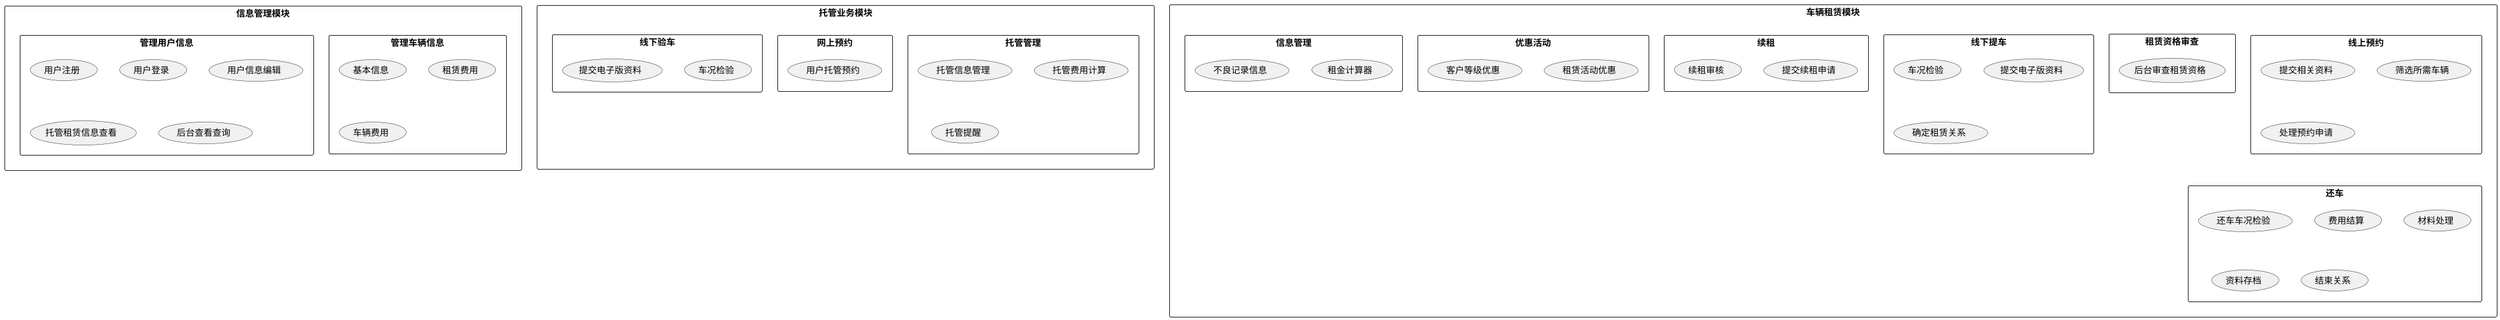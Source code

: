 @startuml


rectangle 信息管理模块{
    rectangle 管理车辆信息 as info1{
       usecase 基本信息
       usecase 租赁费用
       usecase 车辆费用
    }
    rectangle 管理用户信息 as info2{
        usecase 用户注册
        usecase 用户登录
        usecase 用户信息编辑
        usecase 托管租赁信息查看
        usecase 后台查看查询
    }
}

rectangle 托管业务模块{
    rectangle 托管管理{
        usecase 托管信息管理 as lend1
        usecase 托管费用计算 as lend2
        usecase 托管提醒 as lend3
    }
    rectangle 网上预约 as lend4{
        usecase 用户托管预约
    }
    rectangle 线下验车 as lend5{
        usecase 车况检验
        usecase 提交电子版资料
    }
}

rectangle 车辆租赁模块{
    rectangle 线上预约 as borr1{
        usecase 提交相关资料
        usecase 筛选所需车辆
        usecase 处理预约申请
    }
    rectangle 租赁资格审查 as borr7{
        usecase 后台审查租赁资格
    }
    rectangle 线下提车 as borr2{
        usecase 车况检验 as borr21
        usecase 提交电子版资料 as borr22
        usecase 确定租赁关系 as borr23
    }
    rectangle 续租 as borr3{
        usecase 提交续租申请
        usecase 续租审核
    }
    rectangle 还车 as borr4{
        usecase 还车车况检验
        usecase 费用结算
        usecase 材料处理
        usecase 资料存档
        usecase 结束关系
    }
    rectangle 优惠活动 as borr5{
        usecase 租赁活动优惠
        usecase 客户等级优惠
    }
    rectangle 信息管理 as borr6{
        usecase 租金计算器
        usecase 不良记录信息
    }
}



@enduml